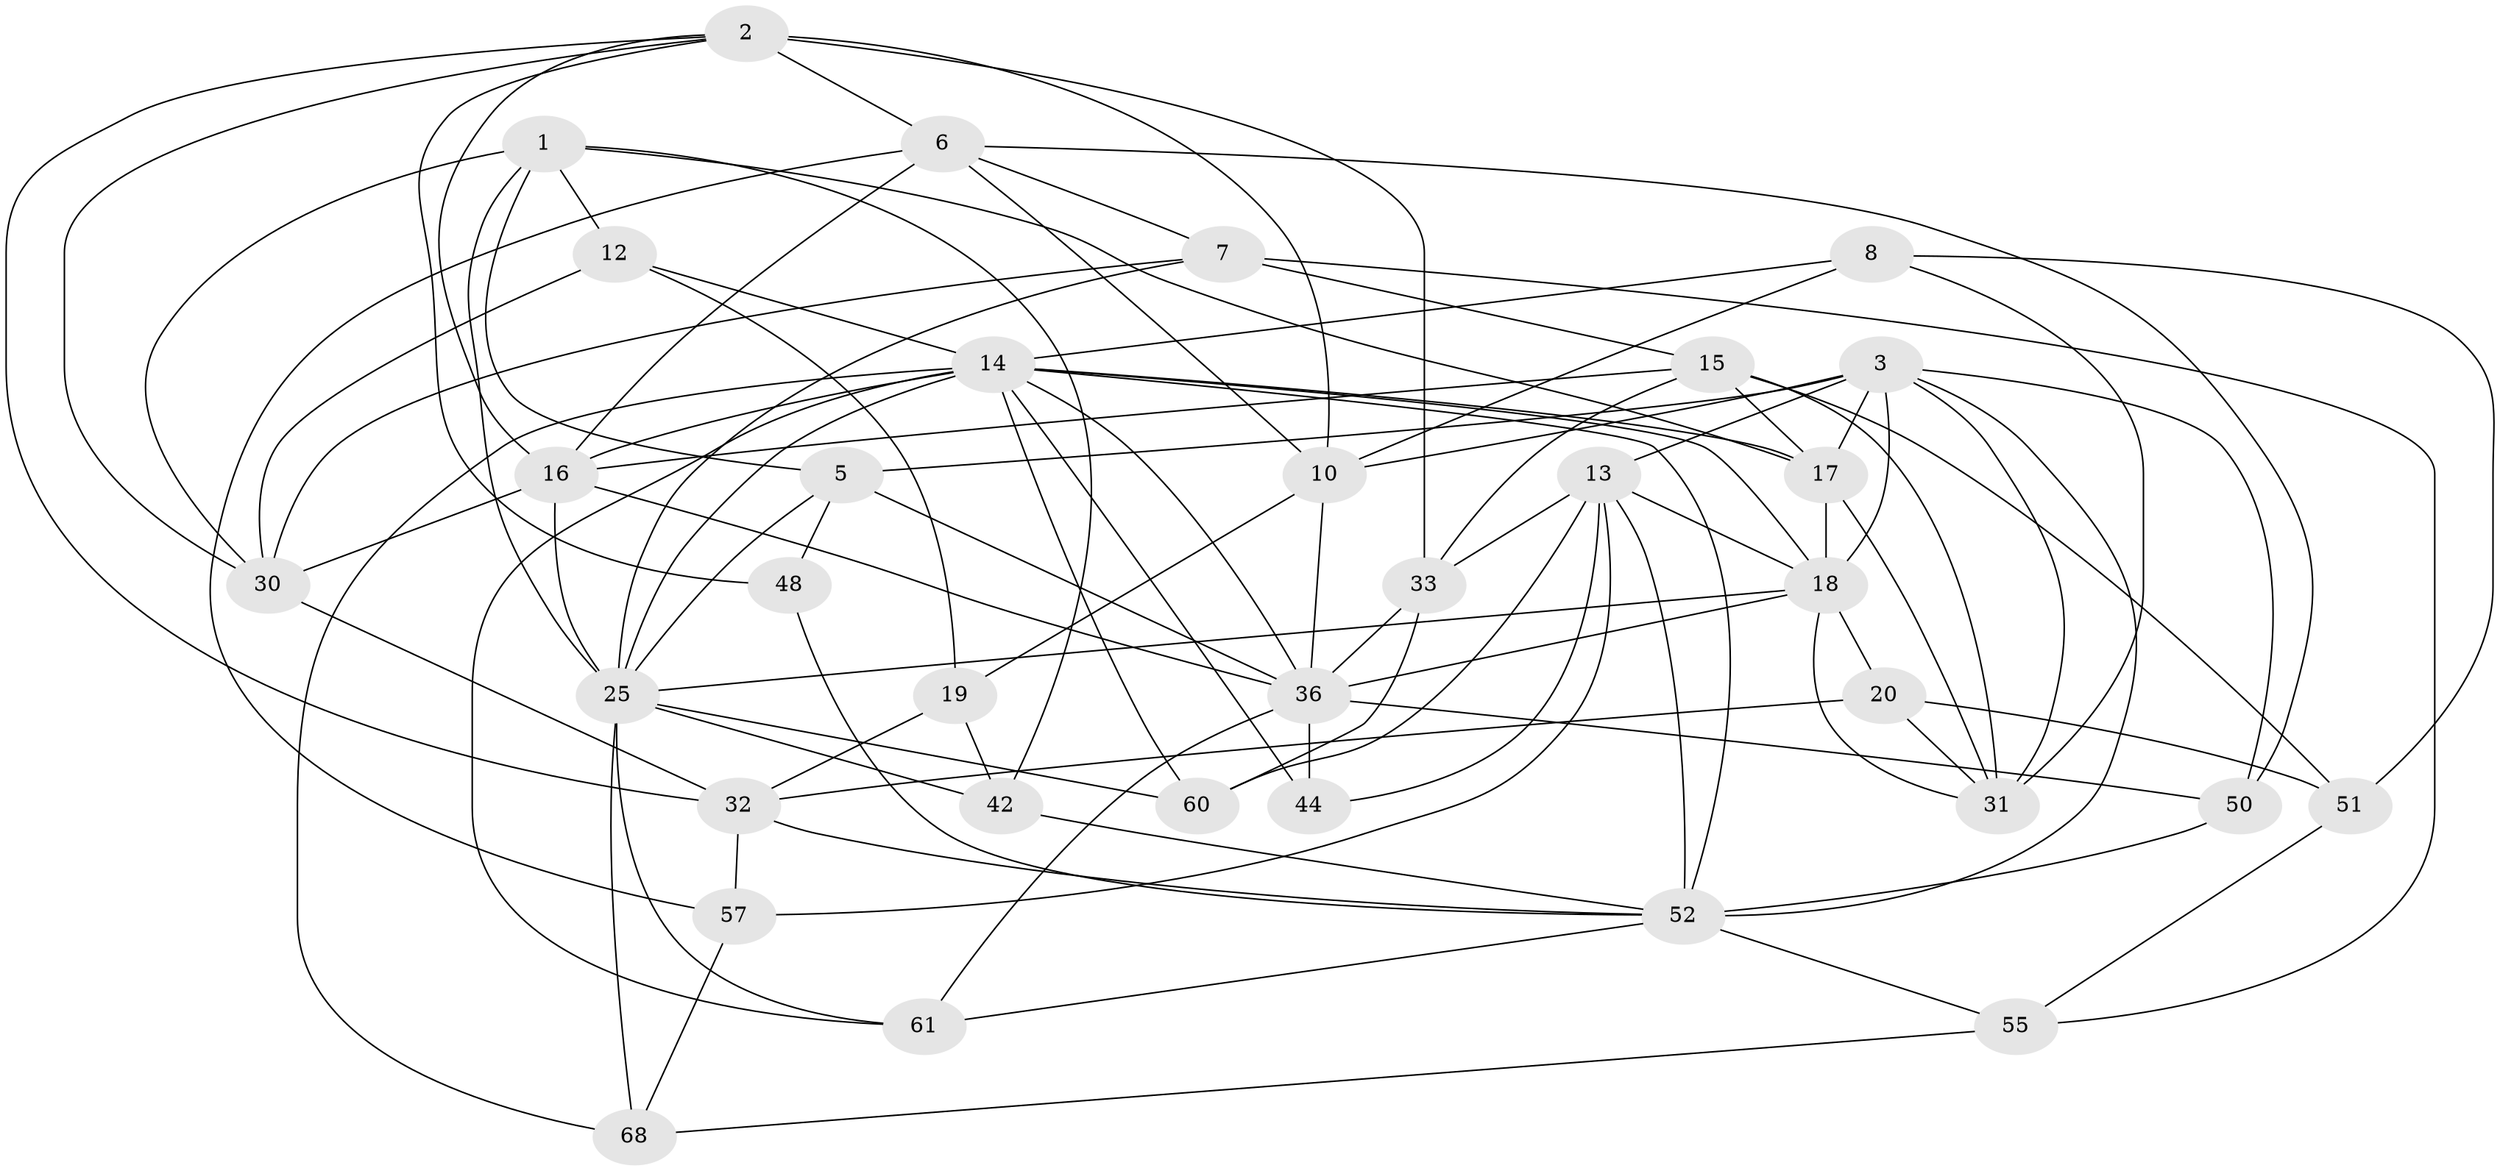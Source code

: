 // original degree distribution, {4: 1.0}
// Generated by graph-tools (version 1.1) at 2025/16/03/09/25 04:16:40]
// undirected, 34 vertices, 97 edges
graph export_dot {
graph [start="1"]
  node [color=gray90,style=filled];
  1 [super="+64"];
  2 [super="+29"];
  3 [super="+4"];
  5 [super="+11"];
  6 [super="+58"];
  7 [super="+9"];
  8;
  10 [super="+47"];
  12;
  13 [super="+63+26"];
  14 [super="+27+21+28"];
  15 [super="+43"];
  16 [super="+66+23"];
  17 [super="+59"];
  18 [super="+24+22"];
  19;
  20;
  25 [super="+40+39"];
  30 [super="+67"];
  31 [super="+35"];
  32 [super="+34"];
  33 [super="+53"];
  36 [super="+41+45"];
  42;
  44;
  48;
  50;
  51;
  52 [super="+62+54"];
  55;
  57;
  60;
  61;
  68;
  1 -- 12;
  1 -- 17;
  1 -- 5;
  1 -- 42;
  1 -- 25;
  1 -- 30;
  2 -- 32;
  2 -- 48;
  2 -- 33 [weight=2];
  2 -- 16;
  2 -- 6;
  2 -- 10;
  2 -- 30;
  3 -- 13;
  3 -- 17;
  3 -- 18;
  3 -- 50;
  3 -- 52;
  3 -- 10;
  3 -- 5;
  3 -- 31;
  5 -- 48 [weight=2];
  5 -- 25;
  5 -- 36;
  6 -- 57;
  6 -- 50;
  6 -- 10;
  6 -- 16;
  6 -- 7;
  7 -- 30;
  7 -- 25 [weight=2];
  7 -- 15;
  7 -- 55;
  8 -- 10;
  8 -- 31;
  8 -- 51;
  8 -- 14;
  10 -- 19;
  10 -- 36;
  12 -- 30;
  12 -- 19;
  12 -- 14;
  13 -- 44;
  13 -- 60;
  13 -- 52 [weight=2];
  13 -- 33;
  13 -- 57;
  13 -- 18;
  14 -- 61;
  14 -- 68;
  14 -- 52;
  14 -- 25;
  14 -- 60;
  14 -- 17;
  14 -- 36;
  14 -- 16;
  14 -- 44;
  14 -- 18;
  15 -- 51;
  15 -- 16;
  15 -- 17;
  15 -- 33;
  15 -- 31;
  16 -- 36;
  16 -- 25 [weight=2];
  16 -- 30;
  17 -- 18;
  17 -- 31;
  18 -- 20;
  18 -- 31;
  18 -- 36;
  18 -- 25;
  19 -- 42;
  19 -- 32;
  20 -- 32;
  20 -- 51;
  20 -- 31;
  25 -- 60;
  25 -- 68;
  25 -- 42;
  25 -- 61;
  30 -- 32;
  32 -- 57;
  32 -- 52;
  33 -- 60;
  33 -- 36;
  36 -- 44 [weight=2];
  36 -- 50;
  36 -- 61;
  42 -- 52;
  48 -- 52;
  50 -- 52;
  51 -- 55;
  52 -- 61;
  52 -- 55;
  55 -- 68;
  57 -- 68;
}
